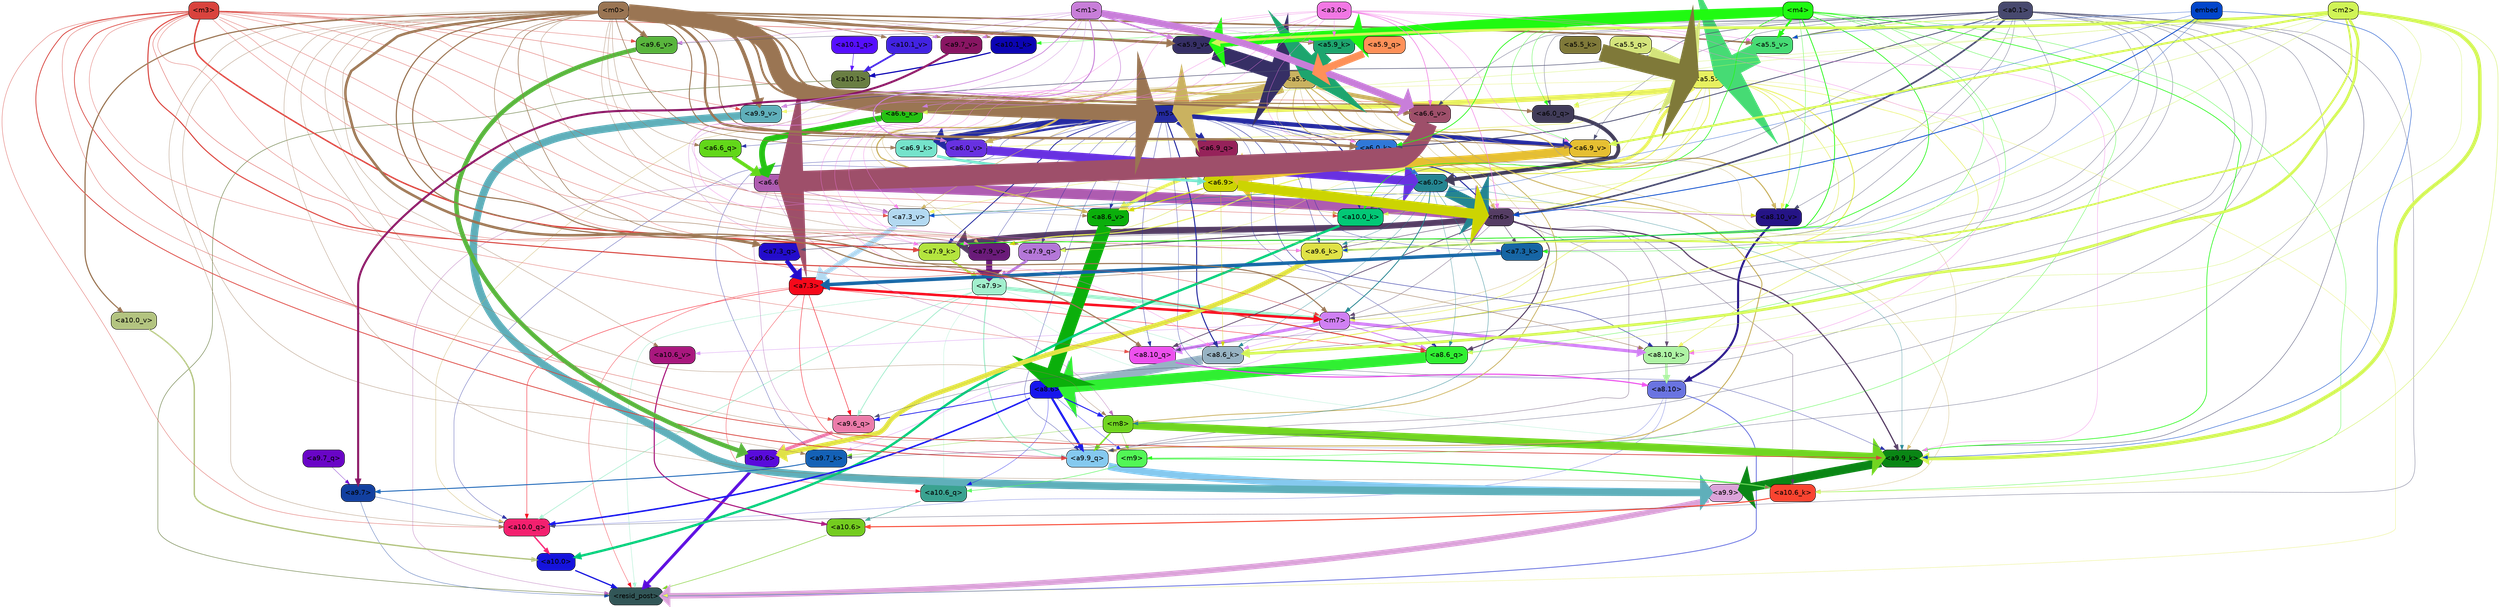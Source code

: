 strict digraph "" {
	graph [bgcolor=transparent,
		layout=dot,
		overlap=false,
		splines=true
	];
	"<a10.6>"	[color=black,
		fillcolor="#74cc1f",
		fontname=Helvetica,
		shape=box,
		style="filled, rounded"];
	"<resid_post>"	[color=black,
		fillcolor="#325657",
		fontname=Helvetica,
		shape=box,
		style="filled, rounded"];
	"<a10.6>" -> "<resid_post>"	[color="#74cc1f",
		penwidth=0.9498605728149414];
	"<a10.1>"	[color=black,
		fillcolor="#697e42",
		fontname=Helvetica,
		shape=box,
		style="filled, rounded"];
	"<a10.1>" -> "<resid_post>"	[color="#697e42",
		penwidth=1.0084514617919922];
	"<a10.0>"	[color=black,
		fillcolor="#1513dc",
		fontname=Helvetica,
		shape=box,
		style="filled, rounded"];
	"<a10.0>" -> "<resid_post>"	[color="#1513dc",
		penwidth=2.5814952850341797];
	"<a9.9>"	[color=black,
		fillcolor="#dba3d9",
		fontname=Helvetica,
		shape=box,
		style="filled, rounded"];
	"<a9.9>" -> "<resid_post>"	[color="#dba3d9",
		penwidth=11.610888481140137];
	"<a9.7>"	[color=black,
		fillcolor="#1240a0",
		fontname=Helvetica,
		shape=box,
		style="filled, rounded"];
	"<a9.7>" -> "<resid_post>"	[color="#1240a0",
		penwidth=0.6];
	"<a10.0_q>"	[color=black,
		fillcolor="#f3206f",
		fontname=Helvetica,
		shape=box,
		style="filled, rounded"];
	"<a9.7>" -> "<a10.0_q>"	[color="#1240a0",
		penwidth=0.6];
	"<a9.6>"	[color=black,
		fillcolor="#590bdb",
		fontname=Helvetica,
		shape=box,
		style="filled, rounded"];
	"<a9.6>" -> "<resid_post>"	[color="#590bdb",
		penwidth=6.121421813964844];
	"<a8.10>"	[color=black,
		fillcolor="#6a74e1",
		fontname=Helvetica,
		shape=box,
		style="filled, rounded"];
	"<a8.10>" -> "<resid_post>"	[color="#6a74e1",
		penwidth=1.7841739654541016];
	"<a8.10>" -> "<a10.0_q>"	[color="#6a74e1",
		penwidth=0.6612663269042969];
	"<a9.9_q>"	[color=black,
		fillcolor="#85c9ef",
		fontname=Helvetica,
		shape=box,
		style="filled, rounded"];
	"<a8.10>" -> "<a9.9_q>"	[color="#6a74e1",
		penwidth=0.6];
	"<a7.9>"	[color=black,
		fillcolor="#a2efcd",
		fontname=Helvetica,
		shape=box,
		style="filled, rounded"];
	"<a7.9>" -> "<resid_post>"	[color="#a2efcd",
		penwidth=0.8109169006347656];
	"<a10.6_q>"	[color=black,
		fillcolor="#3aa290",
		fontname=Helvetica,
		shape=box,
		style="filled, rounded"];
	"<a7.9>" -> "<a10.6_q>"	[color="#a2efcd",
		penwidth=0.6];
	"<a7.9>" -> "<a10.0_q>"	[color="#a2efcd",
		penwidth=1.19378662109375];
	"<m7>"	[color=black,
		fillcolor="#d080f3",
		fontname=Helvetica,
		shape=box,
		style="filled, rounded"];
	"<a7.9>" -> "<m7>"	[color="#a2efcd",
		penwidth=7.3899383544921875];
	"<a7.9>" -> "<a9.9_q>"	[color="#a2efcd",
		penwidth=2.1764984130859375];
	"<a9.6_q>"	[color=black,
		fillcolor="#eb7ba9",
		fontname=Helvetica,
		shape=box,
		style="filled, rounded"];
	"<a7.9>" -> "<a9.6_q>"	[color="#a2efcd",
		penwidth=1.6184196472167969];
	"<a9.9_k>"	[color=black,
		fillcolor="#0a8615",
		fontname=Helvetica,
		shape=box,
		style="filled, rounded"];
	"<a7.9>" -> "<a9.9_k>"	[color="#a2efcd",
		penwidth=0.6];
	"<a8.6_k>"	[color=black,
		fillcolor="#97b3c3",
		fontname=Helvetica,
		shape=box,
		style="filled, rounded"];
	"<a7.9>" -> "<a8.6_k>"	[color="#a2efcd",
		penwidth=0.7570610046386719];
	"<a7.3>"	[color=black,
		fillcolor="#f6091a",
		fontname=Helvetica,
		shape=box,
		style="filled, rounded"];
	"<a7.3>" -> "<resid_post>"	[color="#f6091a",
		penwidth=0.6];
	"<a7.3>" -> "<a10.6_q>"	[color="#f6091a",
		penwidth=0.6];
	"<a7.3>" -> "<a10.0_q>"	[color="#f6091a",
		penwidth=0.8208656311035156];
	"<a7.3>" -> "<m7>"	[color="#f6091a",
		penwidth=5.189311981201172];
	"<a7.3>" -> "<a9.9_q>"	[color="#f6091a",
		penwidth=0.8119163513183594];
	"<a7.3>" -> "<a9.6_q>"	[color="#f6091a",
		penwidth=0.9649925231933594];
	"<a8.6_q>"	[color=black,
		fillcolor="#30ef32",
		fontname=Helvetica,
		shape=box,
		style="filled, rounded"];
	"<a7.3>" -> "<a8.6_q>"	[color="#f6091a",
		penwidth=0.7801322937011719];
	"<a6.6>"	[color=black,
		fillcolor="#ae5cb0",
		fontname=Helvetica,
		shape=box,
		style="filled, rounded"];
	"<a6.6>" -> "<resid_post>"	[color="#ae5cb0",
		penwidth=0.6];
	"<m6>"	[color=black,
		fillcolor="#553d64",
		fontname=Helvetica,
		shape=box,
		style="filled, rounded"];
	"<a6.6>" -> "<m6>"	[color="#ae5cb0",
		penwidth=21.6163272857666];
	"<m8>"	[color=black,
		fillcolor="#71d521",
		fontname=Helvetica,
		shape=box,
		style="filled, rounded"];
	"<a6.6>" -> "<m8>"	[color="#ae5cb0",
		penwidth=0.6];
	"<a6.6>" -> "<a9.9_q>"	[color="#ae5cb0",
		penwidth=0.6];
	"<a8.10_v>"	[color=black,
		fillcolor="#251486",
		fontname=Helvetica,
		shape=box,
		style="filled, rounded"];
	"<a6.6>" -> "<a8.10_v>"	[color="#ae5cb0",
		penwidth=1.0661506652832031];
	"<a7.3_v>"	[color=black,
		fillcolor="#b3d9f1",
		fontname=Helvetica,
		shape=box,
		style="filled, rounded"];
	"<a6.6>" -> "<a7.3_v>"	[color="#ae5cb0",
		penwidth=0.8506813049316406];
	"<a5.5>"	[color=black,
		fillcolor="#e7f060",
		fontname=Helvetica,
		shape=box,
		style="filled, rounded"];
	"<a5.5>" -> "<resid_post>"	[color="#e7f060",
		penwidth=0.6];
	"<m5>"	[color=black,
		fillcolor="#242aa0",
		fontname=Helvetica,
		shape=box,
		style="filled, rounded"];
	"<a5.5>" -> "<m5>"	[color="#e7f060",
		penwidth=10.773042678833008];
	"<a5.5>" -> "<m6>"	[color="#e7f060",
		penwidth=1.8430671691894531];
	"<a5.5>" -> "<m7>"	[color="#e7f060",
		penwidth=1.0865592956542969];
	"<a9.9_v>"	[color=black,
		fillcolor="#5fafba",
		fontname=Helvetica,
		shape=box,
		style="filled, rounded"];
	"<a5.5>" -> "<a9.9_v>"	[color="#e7f060",
		penwidth=0.6];
	"<a8.10_k>"	[color=black,
		fillcolor="#aef3a4",
		fontname=Helvetica,
		shape=box,
		style="filled, rounded"];
	"<a5.5>" -> "<a8.10_k>"	[color="#e7f060",
		penwidth=1.1390800476074219];
	"<a5.5>" -> "<a8.6_k>"	[color="#e7f060",
		penwidth=2.00030517578125];
	"<a5.5>" -> "<a8.10_v>"	[color="#e7f060",
		penwidth=1.4206085205078125];
	"<a8.6_v>"	[color=black,
		fillcolor="#0baf0b",
		fontname=Helvetica,
		shape=box,
		style="filled, rounded"];
	"<a5.5>" -> "<a8.6_v>"	[color="#e7f060",
		penwidth=6.534294128417969];
	"<a7.9_q>"	[color=black,
		fillcolor="#b477d8",
		fontname=Helvetica,
		shape=box,
		style="filled, rounded"];
	"<a5.5>" -> "<a7.9_q>"	[color="#e7f060",
		penwidth=0.6];
	"<a7.9_v>"	[color=black,
		fillcolor="#6a1b79",
		fontname=Helvetica,
		shape=box,
		style="filled, rounded"];
	"<a5.5>" -> "<a7.9_v>"	[color="#e7f060",
		penwidth=2.0819549560546875];
	"<a5.5>" -> "<a7.3_v>"	[color="#e7f060",
		penwidth=0.8107681274414062];
	"<a6.0_q>"	[color=black,
		fillcolor="#413c59",
		fontname=Helvetica,
		shape=box,
		style="filled, rounded"];
	"<a5.5>" -> "<a6.0_q>"	[color="#e7f060",
		penwidth=0.6];
	"<a6.6_k>"	[color=black,
		fillcolor="#25c213",
		fontname=Helvetica,
		shape=box,
		style="filled, rounded"];
	"<a5.5>" -> "<a6.6_k>"	[color="#e7f060",
		penwidth=0.6];
	"<a6.0_v>"	[color=black,
		fillcolor="#6831e1",
		fontname=Helvetica,
		shape=box,
		style="filled, rounded"];
	"<a5.5>" -> "<a6.0_v>"	[color="#e7f060",
		penwidth=0.9978408813476562];
	"<a10.6_q>" -> "<a10.6>"	[color="#3aa290",
		penwidth=0.9244728088378906];
	"<a10.1_q>"	[color=black,
		fillcolor="#560ffe",
		fontname=Helvetica,
		shape=box,
		style="filled, rounded"];
	"<a10.1_q>" -> "<a10.1>"	[color="#560ffe",
		penwidth=0.9268798828125];
	"<a10.0_q>" -> "<a10.0>"	[color="#f3206f",
		penwidth=2.905670166015625];
	"<a10.6_k>"	[color=black,
		fillcolor="#fa4430",
		fontname=Helvetica,
		shape=box,
		style="filled, rounded"];
	"<a10.6_k>" -> "<a10.6>"	[color="#fa4430",
		penwidth=2.0319366455078125];
	"<a10.1_k>"	[color=black,
		fillcolor="#0b04b3",
		fontname=Helvetica,
		shape=box,
		style="filled, rounded"];
	"<a10.1_k>" -> "<a10.1>"	[color="#0b04b3",
		penwidth=2.4037628173828125];
	"<a10.0_k>"	[color=black,
		fillcolor="#03c876",
		fontname=Helvetica,
		shape=box,
		style="filled, rounded"];
	"<a10.0_k>" -> "<a10.0>"	[color="#03c876",
		penwidth=4.9319305419921875];
	"<a10.6_v>"	[color=black,
		fillcolor="#a9177e",
		fontname=Helvetica,
		shape=box,
		style="filled, rounded"];
	"<a10.6_v>" -> "<a10.6>"	[color="#a9177e",
		penwidth=2.290935516357422];
	"<a10.1_v>"	[color=black,
		fillcolor="#4223e2",
		fontname=Helvetica,
		shape=box,
		style="filled, rounded"];
	"<a10.1_v>" -> "<a10.1>"	[color="#4223e2",
		penwidth=3.6398468017578125];
	"<a10.0_v>"	[color=black,
		fillcolor="#b3c480",
		fontname=Helvetica,
		shape=box,
		style="filled, rounded"];
	"<a10.0_v>" -> "<a10.0>"	[color="#b3c480",
		penwidth=2.7666168212890625];
	"<m9>"	[color=black,
		fillcolor="#52f756",
		fontname=Helvetica,
		shape=box,
		style="filled, rounded"];
	"<m9>" -> "<a10.6_q>"	[color="#52f756",
		penwidth=1.0384025573730469];
	"<m9>" -> "<a10.6_k>"	[color="#52f756",
		penwidth=2.371124267578125];
	"<a8.6>"	[color=black,
		fillcolor="#1716ec",
		fontname=Helvetica,
		shape=box,
		style="filled, rounded"];
	"<a8.6>" -> "<a10.6_q>"	[color="#1716ec",
		penwidth=0.6];
	"<a8.6>" -> "<a10.0_q>"	[color="#1716ec",
		penwidth=3.1841888427734375];
	"<a8.6>" -> "<m9>"	[color="#1716ec",
		penwidth=0.6];
	"<a8.6>" -> "<m8>"	[color="#1716ec",
		penwidth=1.972564697265625];
	"<a8.6>" -> "<a9.9_q>"	[color="#1716ec",
		penwidth=4.482503890991211];
	"<a8.6>" -> "<a9.6_q>"	[color="#1716ec",
		penwidth=1.515838623046875];
	"<m5>" -> "<a10.0_q>"	[color="#242aa0",
		penwidth=0.6];
	"<m5>" -> "<a10.0_k>"	[color="#242aa0",
		penwidth=0.6];
	"<m5>" -> "<m6>"	[color="#242aa0",
		penwidth=2.143606185913086];
	"<m5>" -> "<a9.9_q>"	[color="#242aa0",
		penwidth=0.6];
	"<m5>" -> "<a9.9_k>"	[color="#242aa0",
		penwidth=0.6];
	"<a9.7_k>"	[color=black,
		fillcolor="#1461b6",
		fontname=Helvetica,
		shape=box,
		style="filled, rounded"];
	"<m5>" -> "<a9.7_k>"	[color="#242aa0",
		penwidth=0.6];
	"<a9.6_k>"	[color=black,
		fillcolor="#e0e246",
		fontname=Helvetica,
		shape=box,
		style="filled, rounded"];
	"<m5>" -> "<a9.6_k>"	[color="#242aa0",
		penwidth=0.7197036743164062];
	"<a8.10_q>"	[color=black,
		fillcolor="#ed50ed",
		fontname=Helvetica,
		shape=box,
		style="filled, rounded"];
	"<m5>" -> "<a8.10_q>"	[color="#242aa0",
		penwidth=0.7198371887207031];
	"<m5>" -> "<a8.6_q>"	[color="#242aa0",
		penwidth=0.6];
	"<m5>" -> "<a8.10_k>"	[color="#242aa0",
		penwidth=0.9238471984863281];
	"<m5>" -> "<a8.6_k>"	[color="#242aa0",
		penwidth=2.1219520568847656];
	"<m5>" -> "<a8.6_v>"	[color="#242aa0",
		penwidth=0.6];
	"<m5>" -> "<a7.9_q>"	[color="#242aa0",
		penwidth=0.6];
	"<a7.9_k>"	[color=black,
		fillcolor="#b4e43e",
		fontname=Helvetica,
		shape=box,
		style="filled, rounded"];
	"<m5>" -> "<a7.9_k>"	[color="#242aa0",
		penwidth=1.7779998779296875];
	"<a7.3_k>"	[color=black,
		fillcolor="#1665a4",
		fontname=Helvetica,
		shape=box,
		style="filled, rounded"];
	"<m5>" -> "<a7.3_k>"	[color="#242aa0",
		penwidth=0.6];
	"<m5>" -> "<a7.9_v>"	[color="#242aa0",
		penwidth=0.6];
	"<a6.9_q>"	[color=black,
		fillcolor="#96225a",
		fontname=Helvetica,
		shape=box,
		style="filled, rounded"];
	"<m5>" -> "<a6.9_q>"	[color="#242aa0",
		penwidth=5.935678482055664];
	"<a6.6_q>"	[color=black,
		fillcolor="#62d719",
		fontname=Helvetica,
		shape=box,
		style="filled, rounded"];
	"<m5>" -> "<a6.6_q>"	[color="#242aa0",
		penwidth=0.6];
	"<a6.9_k>"	[color=black,
		fillcolor="#75e3cb",
		fontname=Helvetica,
		shape=box,
		style="filled, rounded"];
	"<m5>" -> "<a6.9_k>"	[color="#242aa0",
		penwidth=12.203306198120117];
	"<a6.0_k>"	[color=black,
		fillcolor="#3078d8",
		fontname=Helvetica,
		shape=box,
		style="filled, rounded"];
	"<m5>" -> "<a6.0_k>"	[color="#242aa0",
		penwidth=0.6867179870605469];
	"<a6.9_v>"	[color=black,
		fillcolor="#e6bf32",
		fontname=Helvetica,
		shape=box,
		style="filled, rounded"];
	"<m5>" -> "<a6.9_v>"	[color="#242aa0",
		penwidth=8.809343338012695];
	"<m5>" -> "<a6.0_v>"	[color="#242aa0",
		penwidth=3.8560523986816406];
	"<a5.9>"	[color=black,
		fillcolor="#cab260",
		fontname=Helvetica,
		shape=box,
		style="filled, rounded"];
	"<a5.9>" -> "<a10.0_q>"	[color="#cab260",
		penwidth=0.6463394165039062];
	"<a5.9>" -> "<a10.6_k>"	[color="#cab260",
		penwidth=0.6];
	"<a5.9>" -> "<a10.0_k>"	[color="#cab260",
		penwidth=0.6];
	"<a5.9>" -> "<m5>"	[color="#cab260",
		penwidth=27.929821968078613];
	"<a5.9>" -> "<m6>"	[color="#cab260",
		penwidth=1.4513568878173828];
	"<a5.9>" -> "<m7>"	[color="#cab260",
		penwidth=0.6];
	"<a5.9>" -> "<m8>"	[color="#cab260",
		penwidth=1.6550712585449219];
	"<a5.9>" -> "<a9.9_q>"	[color="#cab260",
		penwidth=2.019031524658203];
	"<a5.9>" -> "<a9.9_k>"	[color="#cab260",
		penwidth=0.6];
	"<a5.9>" -> "<a8.10_v>"	[color="#cab260",
		penwidth=2.2765426635742188];
	"<a5.9>" -> "<a8.6_v>"	[color="#cab260",
		penwidth=2.4934005737304688];
	"<a5.9>" -> "<a7.9_v>"	[color="#cab260",
		penwidth=0.6];
	"<a5.9>" -> "<a7.3_v>"	[color="#cab260",
		penwidth=0.9861984252929688];
	"<a5.9>" -> "<a6.0_k>"	[color="#cab260",
		penwidth=0.6];
	"<a6.6_v>"	[color=black,
		fillcolor="#9e4f6a",
		fontname=Helvetica,
		shape=box,
		style="filled, rounded"];
	"<a5.9>" -> "<a6.6_v>"	[color="#cab260",
		penwidth=8.623922348022461];
	"<a5.9>" -> "<a6.0_v>"	[color="#cab260",
		penwidth=4.239973068237305];
	"<m3>"	[color=black,
		fillcolor="#d9433d",
		fontname=Helvetica,
		shape=box,
		style="filled, rounded"];
	"<m3>" -> "<a10.0_q>"	[color="#d9433d",
		penwidth=0.6597442626953125];
	"<m3>" -> "<a10.0_k>"	[color="#d9433d",
		penwidth=0.6506614685058594];
	"<m3>" -> "<m7>"	[color="#d9433d",
		penwidth=0.7659339904785156];
	"<m3>" -> "<a9.9_q>"	[color="#d9433d",
		penwidth=1.6276321411132812];
	"<m3>" -> "<a9.6_q>"	[color="#d9433d",
		penwidth=0.6724472045898438];
	"<m3>" -> "<a9.9_k>"	[color="#d9433d",
		penwidth=1.4574642181396484];
	"<m3>" -> "<a9.6_k>"	[color="#d9433d",
		penwidth=0.6];
	"<m3>" -> "<a9.9_v>"	[color="#d9433d",
		penwidth=0.6589469909667969];
	"<a9.6_v>"	[color=black,
		fillcolor="#59b53d",
		fontname=Helvetica,
		shape=box,
		style="filled, rounded"];
	"<m3>" -> "<a9.6_v>"	[color="#d9433d",
		penwidth=0.6];
	"<m3>" -> "<a8.10_q>"	[color="#d9433d",
		penwidth=0.6];
	"<m3>" -> "<a8.6_q>"	[color="#d9433d",
		penwidth=2.1676406860351562];
	"<m3>" -> "<a7.9_q>"	[color="#d9433d",
		penwidth=0.6];
	"<a7.3_q>"	[color=black,
		fillcolor="#230ccb",
		fontname=Helvetica,
		shape=box,
		style="filled, rounded"];
	"<m3>" -> "<a7.3_q>"	[color="#d9433d",
		penwidth=0.6];
	"<m3>" -> "<a7.9_k>"	[color="#d9433d",
		penwidth=2.978912353515625];
	"<m3>" -> "<a7.9_v>"	[color="#d9433d",
		penwidth=0.6];
	"<m3>" -> "<a7.3_v>"	[color="#d9433d",
		penwidth=0.6];
	"<m3>" -> "<a6.0_q>"	[color="#d9433d",
		penwidth=0.6884860992431641];
	"<m3>" -> "<a6.0_v>"	[color="#d9433d",
		penwidth=0.6];
	"<a5.9_v>"	[color=black,
		fillcolor="#362f65",
		fontname=Helvetica,
		shape=box,
		style="filled, rounded"];
	"<m3>" -> "<a5.9_v>"	[color="#d9433d",
		penwidth=0.9534711837768555];
	"<m0>"	[color=black,
		fillcolor="#9a7553",
		fontname=Helvetica,
		shape=box,
		style="filled, rounded"];
	"<m0>" -> "<a10.0_q>"	[color="#9a7553",
		penwidth=0.6];
	"<m0>" -> "<a10.6_k>"	[color="#9a7553",
		penwidth=0.6];
	"<m0>" -> "<a10.1_k>"	[color="#9a7553",
		penwidth=0.6];
	"<m0>" -> "<a10.6_v>"	[color="#9a7553",
		penwidth=0.6];
	"<m0>" -> "<a10.1_v>"	[color="#9a7553",
		penwidth=1.3360328674316406];
	"<m0>" -> "<a10.0_v>"	[color="#9a7553",
		penwidth=2.4083595275878906];
	"<m0>" -> "<m9>"	[color="#9a7553",
		penwidth=0.6];
	"<m0>" -> "<m5>"	[color="#9a7553",
		penwidth=33.441712856292725];
	"<m0>" -> "<m7>"	[color="#9a7553",
		penwidth=2.224945068359375];
	"<m0>" -> "<m8>"	[color="#9a7553",
		penwidth=0.6];
	"<m0>" -> "<a9.7_k>"	[color="#9a7553",
		penwidth=0.6];
	"<m0>" -> "<a9.6_k>"	[color="#9a7553",
		penwidth=0.6];
	"<m0>" -> "<a9.9_v>"	[color="#9a7553",
		penwidth=7.537467956542969];
	"<a9.7_v>"	[color=black,
		fillcolor="#881562",
		fontname=Helvetica,
		shape=box,
		style="filled, rounded"];
	"<m0>" -> "<a9.7_v>"	[color="#9a7553",
		penwidth=0.8575286865234375];
	"<m0>" -> "<a9.6_v>"	[color="#9a7553",
		penwidth=4.1688385009765625];
	"<m0>" -> "<a8.10_q>"	[color="#9a7553",
		penwidth=2.3761940002441406];
	"<m0>" -> "<a8.10_k>"	[color="#9a7553",
		penwidth=0.9220962524414062];
	"<m0>" -> "<a8.6_v>"	[color="#9a7553",
		penwidth=0.6];
	"<m0>" -> "<a7.9_q>"	[color="#9a7553",
		penwidth=0.6];
	"<m0>" -> "<a7.3_q>"	[color="#9a7553",
		penwidth=5.264301300048828];
	"<m0>" -> "<a7.9_v>"	[color="#9a7553",
		penwidth=1.2114486694335938];
	"<m0>" -> "<a6.6_q>"	[color="#9a7553",
		penwidth=0.6273632049560547];
	"<m0>" -> "<a6.0_q>"	[color="#9a7553",
		penwidth=1.8900203704833984];
	"<m0>" -> "<a6.9_k>"	[color="#9a7553",
		penwidth=1.2153072357177734];
	"<m0>" -> "<a6.6_k>"	[color="#9a7553",
		penwidth=4.234254837036133];
	"<m0>" -> "<a6.0_k>"	[color="#9a7553",
		penwidth=5.01750373840332];
	"<m0>" -> "<a6.9_v>"	[color="#9a7553",
		penwidth=1.6340084075927734];
	"<m0>" -> "<a6.6_v>"	[color="#9a7553",
		penwidth=4.314628601074219];
	"<m0>" -> "<a6.0_v>"	[color="#9a7553",
		penwidth=1.9309234619140625];
	"<a5.9_k>"	[color=black,
		fillcolor="#1da56e",
		fontname=Helvetica,
		shape=box,
		style="filled, rounded"];
	"<m0>" -> "<a5.9_k>"	[color="#9a7553",
		penwidth=1.8646929860115051];
	"<m0>" -> "<a5.9_v>"	[color="#9a7553",
		penwidth=5.567599296569824];
	"<a5.5_v>"	[color=black,
		fillcolor="#46db74",
		fontname=Helvetica,
		shape=box,
		style="filled, rounded"];
	"<m0>" -> "<a5.5_v>"	[color="#9a7553",
		penwidth=3.145183563232422];
	"<a0.1>"	[color=black,
		fillcolor="#47496e",
		fontname=Helvetica,
		shape=box,
		style="filled, rounded"];
	"<a0.1>" -> "<a10.0_q>"	[color="#47496e",
		penwidth=0.6];
	"<a0.1>" -> "<a10.0_k>"	[color="#47496e",
		penwidth=0.6768684387207031];
	"<a0.1>" -> "<m6>"	[color="#47496e",
		penwidth=3.4290084838867188];
	"<a0.1>" -> "<m7>"	[color="#47496e",
		penwidth=0.6];
	"<a0.1>" -> "<a9.9_q>"	[color="#47496e",
		penwidth=0.6];
	"<a0.1>" -> "<a9.6_q>"	[color="#47496e",
		penwidth=0.6];
	"<a0.1>" -> "<a9.9_k>"	[color="#47496e",
		penwidth=0.81341552734375];
	"<a0.1>" -> "<a9.7_k>"	[color="#47496e",
		penwidth=0.6];
	"<a0.1>" -> "<a9.9_v>"	[color="#47496e",
		penwidth=1.062591552734375];
	"<a0.1>" -> "<a9.6_v>"	[color="#47496e",
		penwidth=0.6];
	"<a0.1>" -> "<a8.10_q>"	[color="#47496e",
		penwidth=0.6];
	"<a0.1>" -> "<a8.6_k>"	[color="#47496e",
		penwidth=0.6];
	"<a0.1>" -> "<a8.10_v>"	[color="#47496e",
		penwidth=0.6];
	"<a0.1>" -> "<a7.3_q>"	[color="#47496e",
		penwidth=0.6];
	"<a0.1>" -> "<a7.3_k>"	[color="#47496e",
		penwidth=0.6];
	"<a0.1>" -> "<a7.9_v>"	[color="#47496e",
		penwidth=0.6];
	"<a0.1>" -> "<a6.0_q>"	[color="#47496e",
		penwidth=0.6];
	"<a0.1>" -> "<a6.0_k>"	[color="#47496e",
		penwidth=1.7027435302734375];
	"<a0.1>" -> "<a6.9_v>"	[color="#47496e",
		penwidth=0.6];
	"<a0.1>" -> "<a6.6_v>"	[color="#47496e",
		penwidth=0.6];
	"<a0.1>" -> "<a5.9_k>"	[color="#47496e",
		penwidth=0.7504638433456421];
	"<a0.1>" -> "<a5.5_v>"	[color="#47496e",
		penwidth=1.5425662994384766];
	"<m6>" -> "<a10.6_k>"	[color="#553d64",
		penwidth=0.6];
	"<m6>" -> "<m7>"	[color="#553d64",
		penwidth=0.6];
	"<m6>" -> "<a9.9_q>"	[color="#553d64",
		penwidth=0.6];
	"<m6>" -> "<a9.9_k>"	[color="#553d64",
		penwidth=2.533975601196289];
	"<m6>" -> "<a9.6_k>"	[color="#553d64",
		penwidth=0.9471282958984375];
	"<m6>" -> "<a8.10_q>"	[color="#553d64",
		penwidth=1.4854621887207031];
	"<m6>" -> "<a8.6_q>"	[color="#553d64",
		penwidth=2.0796165466308594];
	"<m6>" -> "<a8.10_k>"	[color="#553d64",
		penwidth=0.6];
	"<m6>" -> "<a7.9_q>"	[color="#553d64",
		penwidth=1.9016571044921875];
	"<m6>" -> "<a7.3_q>"	[color="#553d64",
		penwidth=0.6];
	"<m6>" -> "<a7.9_k>"	[color="#553d64",
		penwidth=12.277053833007812];
	"<m6>" -> "<a7.3_k>"	[color="#553d64",
		penwidth=0.8951148986816406];
	"<m6>" -> "<a7.9_v>"	[color="#553d64",
		penwidth=0.8897933959960938];
	"<m4>"	[color=black,
		fillcolor="#20fa11",
		fontname=Helvetica,
		shape=box,
		style="filled, rounded"];
	"<m4>" -> "<a10.6_k>"	[color="#20fa11",
		penwidth=0.6];
	"<m4>" -> "<a10.1_k>"	[color="#20fa11",
		penwidth=0.6];
	"<m4>" -> "<a10.0_k>"	[color="#20fa11",
		penwidth=1.230804443359375];
	"<m4>" -> "<m9>"	[color="#20fa11",
		penwidth=0.6];
	"<m4>" -> "<a9.9_k>"	[color="#20fa11",
		penwidth=1.3186264038085938];
	"<m4>" -> "<a9.6_k>"	[color="#20fa11",
		penwidth=1.3722038269042969];
	"<m4>" -> "<a8.6_q>"	[color="#20fa11",
		penwidth=0.6];
	"<m4>" -> "<a8.10_v>"	[color="#20fa11",
		penwidth=0.6];
	"<m4>" -> "<a7.9_k>"	[color="#20fa11",
		penwidth=1.5913276672363281];
	"<m4>" -> "<a7.3_k>"	[color="#20fa11",
		penwidth=0.6];
	"<m4>" -> "<a6.0_q>"	[color="#20fa11",
		penwidth=0.6];
	"<m4>" -> "<a6.0_k>"	[color="#20fa11",
		penwidth=1.4652233123779297];
	"<m4>" -> "<a6.9_v>"	[color="#20fa11",
		penwidth=0.6];
	"<m4>" -> "<a5.9_k>"	[color="#20fa11",
		penwidth=18.305718541145325];
	"<m4>" -> "<a5.9_v>"	[color="#20fa11",
		penwidth=19.55618667602539];
	"<m4>" -> "<a5.5_v>"	[color="#20fa11",
		penwidth=4.000330924987793];
	"<m2>"	[color=black,
		fillcolor="#d0f456",
		fontname=Helvetica,
		shape=box,
		style="filled, rounded"];
	"<m2>" -> "<a10.6_k>"	[color="#d0f456",
		penwidth=0.8380241394042969];
	"<m2>" -> "<a10.0_k>"	[color="#d0f456",
		penwidth=0.6622200012207031];
	"<m2>" -> "<a9.9_k>"	[color="#d0f456",
		penwidth=7.476325988769531];
	"<m2>" -> "<a9.6_k>"	[color="#d0f456",
		penwidth=3.761505126953125];
	"<m2>" -> "<a8.6_q>"	[color="#d0f456",
		penwidth=0.6];
	"<m2>" -> "<a8.10_k>"	[color="#d0f456",
		penwidth=0.6];
	"<m2>" -> "<a8.6_k>"	[color="#d0f456",
		penwidth=5.699577331542969];
	"<m2>" -> "<a7.9_q>"	[color="#d0f456",
		penwidth=0.6];
	"<m2>" -> "<a6.0_q>"	[color="#d0f456",
		penwidth=0.6];
	"<m2>" -> "<a6.6_k>"	[color="#d0f456",
		penwidth=0.6];
	"<m2>" -> "<a6.9_v>"	[color="#d0f456",
		penwidth=4.3256072998046875];
	"<m2>" -> "<a5.9_v>"	[color="#d0f456",
		penwidth=5.581648826599121];
	"<m2>" -> "<a5.5_v>"	[color="#d0f456",
		penwidth=1.2319507598876953];
	"<a6.0>"	[color=black,
		fillcolor="#248591",
		fontname=Helvetica,
		shape=box,
		style="filled, rounded"];
	"<a6.0>" -> "<a10.0_k>"	[color="#248591",
		penwidth=0.6];
	"<a6.0>" -> "<m6>"	[color="#248591",
		penwidth=23.31447410583496];
	"<a6.0>" -> "<m7>"	[color="#248591",
		penwidth=1.694061279296875];
	"<a6.0>" -> "<m8>"	[color="#248591",
		penwidth=0.7418403625488281];
	"<a6.0>" -> "<a9.9_k>"	[color="#248591",
		penwidth=0.6];
	"<a6.0>" -> "<a9.6_k>"	[color="#248591",
		penwidth=0.6];
	"<a6.0>" -> "<a8.6_q>"	[color="#248591",
		penwidth=0.6];
	"<a6.0>" -> "<a8.6_k>"	[color="#248591",
		penwidth=0.6];
	"<a6.0>" -> "<a7.3_v>"	[color="#248591",
		penwidth=0.9905738830566406];
	"<m7>" -> "<a10.6_v>"	[color="#d080f3",
		penwidth=0.6];
	"<m7>" -> "<a9.7_k>"	[color="#d080f3",
		penwidth=0.6];
	"<m7>" -> "<a8.10_q>"	[color="#d080f3",
		penwidth=6.2237091064453125];
	"<m7>" -> "<a8.6_q>"	[color="#d080f3",
		penwidth=1.9677276611328125];
	"<m7>" -> "<a8.10_k>"	[color="#d080f3",
		penwidth=6.505390167236328];
	"<m7>" -> "<a8.6_k>"	[color="#d080f3",
		penwidth=0.6821136474609375];
	"<m1>"	[color=black,
		fillcolor="#c87ed9",
		fontname=Helvetica,
		shape=box,
		style="filled, rounded"];
	"<m1>" -> "<a10.1_v>"	[color="#c87ed9",
		penwidth=0.6];
	"<m1>" -> "<a9.9_v>"	[color="#c87ed9",
		penwidth=1.4082679748535156];
	"<m1>" -> "<a9.7_v>"	[color="#c87ed9",
		penwidth=0.6];
	"<m1>" -> "<a9.6_v>"	[color="#c87ed9",
		penwidth=0.6];
	"<m1>" -> "<a7.9_k>"	[color="#c87ed9",
		penwidth=0.6];
	"<m1>" -> "<a7.3_v>"	[color="#c87ed9",
		penwidth=0.6];
	"<m1>" -> "<a6.6_k>"	[color="#c87ed9",
		penwidth=1.0421028137207031];
	"<m1>" -> "<a6.6_v>"	[color="#c87ed9",
		penwidth=14.129535675048828];
	"<m1>" -> "<a6.0_v>"	[color="#c87ed9",
		penwidth=1.93902587890625];
	"<m1>" -> "<a5.9_k>"	[color="#c87ed9",
		penwidth=0.6];
	"<m1>" -> "<a5.9_v>"	[color="#c87ed9",
		penwidth=3.2402191162109375];
	"<m8>" -> "<m9>"	[color="#71d521",
		penwidth=0.6];
	"<m8>" -> "<a9.9_q>"	[color="#71d521",
		penwidth=3.073810577392578];
	"<m8>" -> "<a9.9_k>"	[color="#71d521",
		penwidth=16.255420684814453];
	"<m8>" -> "<a9.7_k>"	[color="#71d521",
		penwidth=0.6];
	"<a9.9_q>" -> "<a9.9>"	[color="#85c9ef",
		penwidth=15.310546875];
	"<a9.7_q>"	[color=black,
		fillcolor="#6905c6",
		fontname=Helvetica,
		shape=box,
		style="filled, rounded"];
	"<a9.7_q>" -> "<a9.7>"	[color="#6905c6",
		penwidth=0.6];
	"<a9.6_q>" -> "<a9.6>"	[color="#eb7ba9",
		penwidth=6.823722839355469];
	"<a9.9_k>" -> "<a9.9>"	[color="#0a8615",
		penwidth=17.953022003173828];
	"<a9.7_k>" -> "<a9.7>"	[color="#1461b6",
		penwidth=1.85101318359375];
	"<a9.6_k>" -> "<a9.6>"	[color="#e0e246",
		penwidth=9.787818908691406];
	"<a9.9_v>" -> "<a9.9>"	[color="#5fafba",
		penwidth=15.728643417358398];
	"<a9.7_v>" -> "<a9.7>"	[color="#881562",
		penwidth=4.305488586425781];
	"<a9.6_v>" -> "<a9.6>"	[color="#59b53d",
		penwidth=9.212547302246094];
	"<a3.0>"	[color=black,
		fillcolor="#f277e4",
		fontname=Helvetica,
		shape=box,
		style="filled, rounded"];
	"<a3.0>" -> "<m6>"	[color="#f277e4",
		penwidth=1.0663299560546875];
	"<a3.0>" -> "<a9.9_k>"	[color="#f277e4",
		penwidth=0.6];
	"<a3.0>" -> "<a9.6_k>"	[color="#f277e4",
		penwidth=0.6];
	"<a3.0>" -> "<a8.10_k>"	[color="#f277e4",
		penwidth=0.6];
	"<a3.0>" -> "<a8.6_k>"	[color="#f277e4",
		penwidth=0.6];
	"<a3.0>" -> "<a7.9_k>"	[color="#f277e4",
		penwidth=0.6];
	"<a3.0>" -> "<a7.9_v>"	[color="#f277e4",
		penwidth=0.6];
	"<a3.0>" -> "<a7.3_v>"	[color="#f277e4",
		penwidth=0.6];
	"<a3.0>" -> "<a6.0_k>"	[color="#f277e4",
		penwidth=0.6];
	"<a3.0>" -> "<a6.9_v>"	[color="#f277e4",
		penwidth=0.6];
	"<a3.0>" -> "<a6.6_v>"	[color="#f277e4",
		penwidth=1.2425460815429688];
	"<a3.0>" -> "<a5.9_k>"	[color="#f277e4",
		penwidth=0.6];
	"<a3.0>" -> "<a5.5_v>"	[color="#f277e4",
		penwidth=0.6];
	embed	[color=black,
		fillcolor="#0246cb",
		fontname=Helvetica,
		shape=box,
		style="filled, rounded"];
	embed -> "<m6>"	[color="#0246cb",
		penwidth=1.6749610900878906];
	embed -> "<a9.9_k>"	[color="#0246cb",
		penwidth=0.8602714538574219];
	embed -> "<a9.6_k>"	[color="#0246cb",
		penwidth=0.6];
	embed -> "<a7.3_v>"	[color="#0246cb",
		penwidth=0.6];
	embed -> "<a5.5_v>"	[color="#0246cb",
		penwidth=0.6];
	"<a8.10_q>" -> "<a8.10>"	[color="#ed50ed",
		penwidth=2.2933731079101562];
	"<a8.6_q>" -> "<a8.6>"	[color="#30ef32",
		penwidth=22.21251106262207];
	"<a8.10_k>" -> "<a8.10>"	[color="#aef3a4",
		penwidth=5.009056091308594];
	"<a8.6_k>" -> "<a8.6>"	[color="#97b3c3",
		penwidth=19.114789962768555];
	"<a8.10_v>" -> "<a8.10>"	[color="#251486",
		penwidth=4.248416900634766];
	"<a8.6_v>" -> "<a8.6>"	[color="#0baf0b",
		penwidth=27.461654663085938];
	"<a6.9>"	[color=black,
		fillcolor="#ccd402",
		fontname=Helvetica,
		shape=box,
		style="filled, rounded"];
	"<a6.9>" -> "<m6>"	[color="#ccd402",
		penwidth=21.47117805480957];
	"<a6.9>" -> "<a8.6_k>"	[color="#ccd402",
		penwidth=0.6];
	"<a6.9>" -> "<a8.10_v>"	[color="#ccd402",
		penwidth=0.6];
	"<a6.9>" -> "<a8.6_v>"	[color="#ccd402",
		penwidth=2.0546798706054688];
	"<a6.9>" -> "<a7.9_v>"	[color="#ccd402",
		penwidth=0.6];
	"<a7.9_q>" -> "<a7.9>"	[color="#b477d8",
		penwidth=5.6087493896484375];
	"<a7.3_q>" -> "<a7.3>"	[color="#230ccb",
		penwidth=8.568470001220703];
	"<a7.9_k>" -> "<a7.9>"	[color="#b4e43e",
		penwidth=4.179893493652344];
	"<a7.3_k>" -> "<a7.3>"	[color="#1665a4",
		penwidth=7.138481140136719];
	"<a7.9_v>" -> "<a7.9>"	[color="#6a1b79",
		penwidth=12.677261352539062];
	"<a7.3_v>" -> "<a7.3>"	[color="#b3d9f1",
		penwidth=10.205863952636719];
	"<a6.9_q>" -> "<a6.9>"	[color="#96225a",
		penwidth=4.004619598388672];
	"<a6.6_q>" -> "<a6.6>"	[color="#62d719",
		penwidth=7.501697540283203];
	"<a6.0_q>" -> "<a6.0>"	[color="#413c59",
		penwidth=7.7220001220703125];
	"<a6.9_k>" -> "<a6.9>"	[color="#75e3cb",
		penwidth=5.597904205322266];
	"<a6.6_k>" -> "<a6.6>"	[color="#25c213",
		penwidth=11.958972930908203];
	"<a6.0_k>" -> "<a6.0>"	[color="#3078d8",
		penwidth=3.2078399658203125];
	"<a6.9_v>" -> "<a6.9>"	[color="#e6bf32",
		penwidth=19.20796775817871];
	"<a6.6_v>" -> "<a6.6>"	[color="#9e4f6a",
		penwidth=43.14964985847473];
	"<a6.0_v>" -> "<a6.0>"	[color="#6831e1",
		penwidth=18.152097702026367];
	"<a5.9_q>"	[color=black,
		fillcolor="#fe9058",
		fontname=Helvetica,
		shape=box,
		style="filled, rounded"];
	"<a5.9_q>" -> "<a5.9>"	[color="#fe9058",
		penwidth=15.47332763671875];
	"<a5.5_q>"	[color=black,
		fillcolor="#d4e47b",
		fontname=Helvetica,
		shape=box,
		style="filled, rounded"];
	"<a5.5_q>" -> "<a5.5>"	[color="#d4e47b",
		penwidth=30.33392298221588];
	"<a5.9_k>" -> "<a5.9>"	[color="#1da56e",
		penwidth=36.25943899154663];
	"<a5.5_k>"	[color=black,
		fillcolor="#7f7939",
		fontname=Helvetica,
		shape=box,
		style="filled, rounded"];
	"<a5.5_k>" -> "<a5.5>"	[color="#7f7939",
		penwidth=35.63088274002075];
	"<a5.9_v>" -> "<a5.9>"	[color="#362f65",
		penwidth=32.75587797164917];
	"<a5.5_v>" -> "<a5.5>"	[color="#46db74",
		penwidth=41.64321708679199];
}
